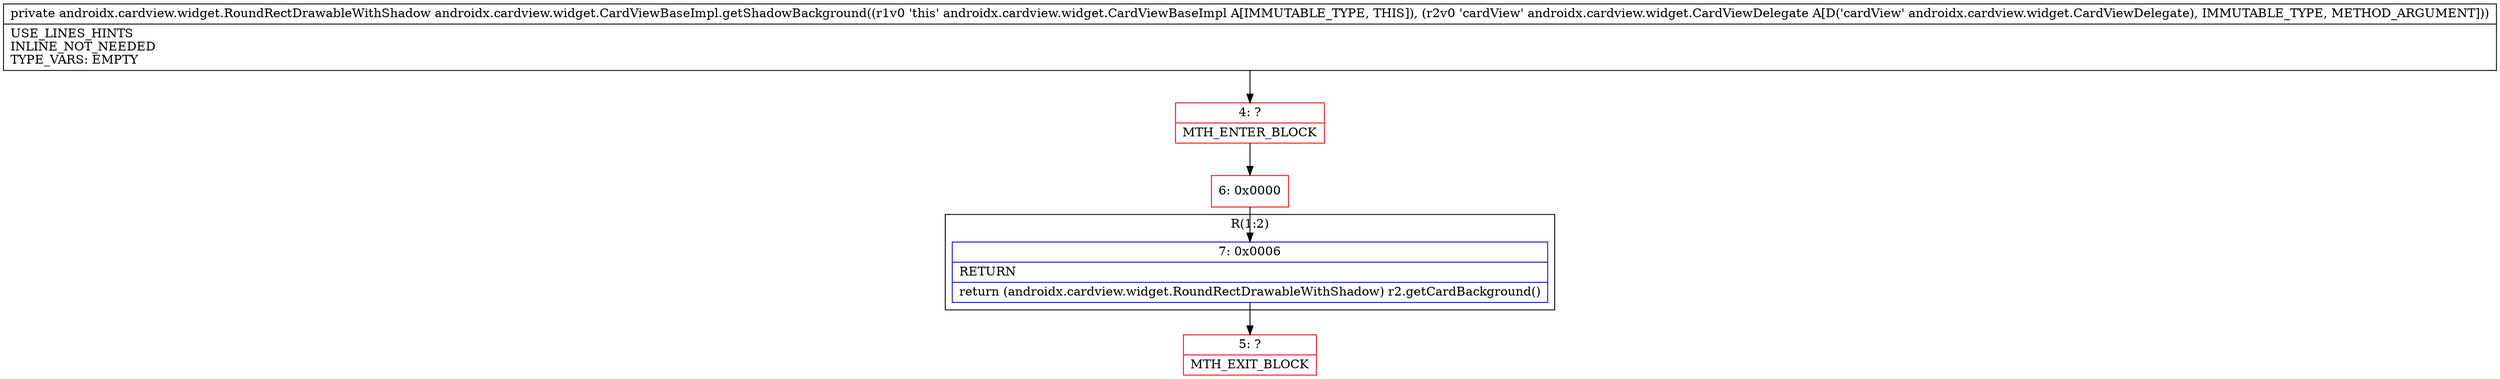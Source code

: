 digraph "CFG forandroidx.cardview.widget.CardViewBaseImpl.getShadowBackground(Landroidx\/cardview\/widget\/CardViewDelegate;)Landroidx\/cardview\/widget\/RoundRectDrawableWithShadow;" {
subgraph cluster_Region_1241864743 {
label = "R(1:2)";
node [shape=record,color=blue];
Node_7 [shape=record,label="{7\:\ 0x0006|RETURN\l|return (androidx.cardview.widget.RoundRectDrawableWithShadow) r2.getCardBackground()\l}"];
}
Node_4 [shape=record,color=red,label="{4\:\ ?|MTH_ENTER_BLOCK\l}"];
Node_6 [shape=record,color=red,label="{6\:\ 0x0000}"];
Node_5 [shape=record,color=red,label="{5\:\ ?|MTH_EXIT_BLOCK\l}"];
MethodNode[shape=record,label="{private androidx.cardview.widget.RoundRectDrawableWithShadow androidx.cardview.widget.CardViewBaseImpl.getShadowBackground((r1v0 'this' androidx.cardview.widget.CardViewBaseImpl A[IMMUTABLE_TYPE, THIS]), (r2v0 'cardView' androidx.cardview.widget.CardViewDelegate A[D('cardView' androidx.cardview.widget.CardViewDelegate), IMMUTABLE_TYPE, METHOD_ARGUMENT]))  | USE_LINES_HINTS\lINLINE_NOT_NEEDED\lTYPE_VARS: EMPTY\l}"];
MethodNode -> Node_4;Node_7 -> Node_5;
Node_4 -> Node_6;
Node_6 -> Node_7;
}

